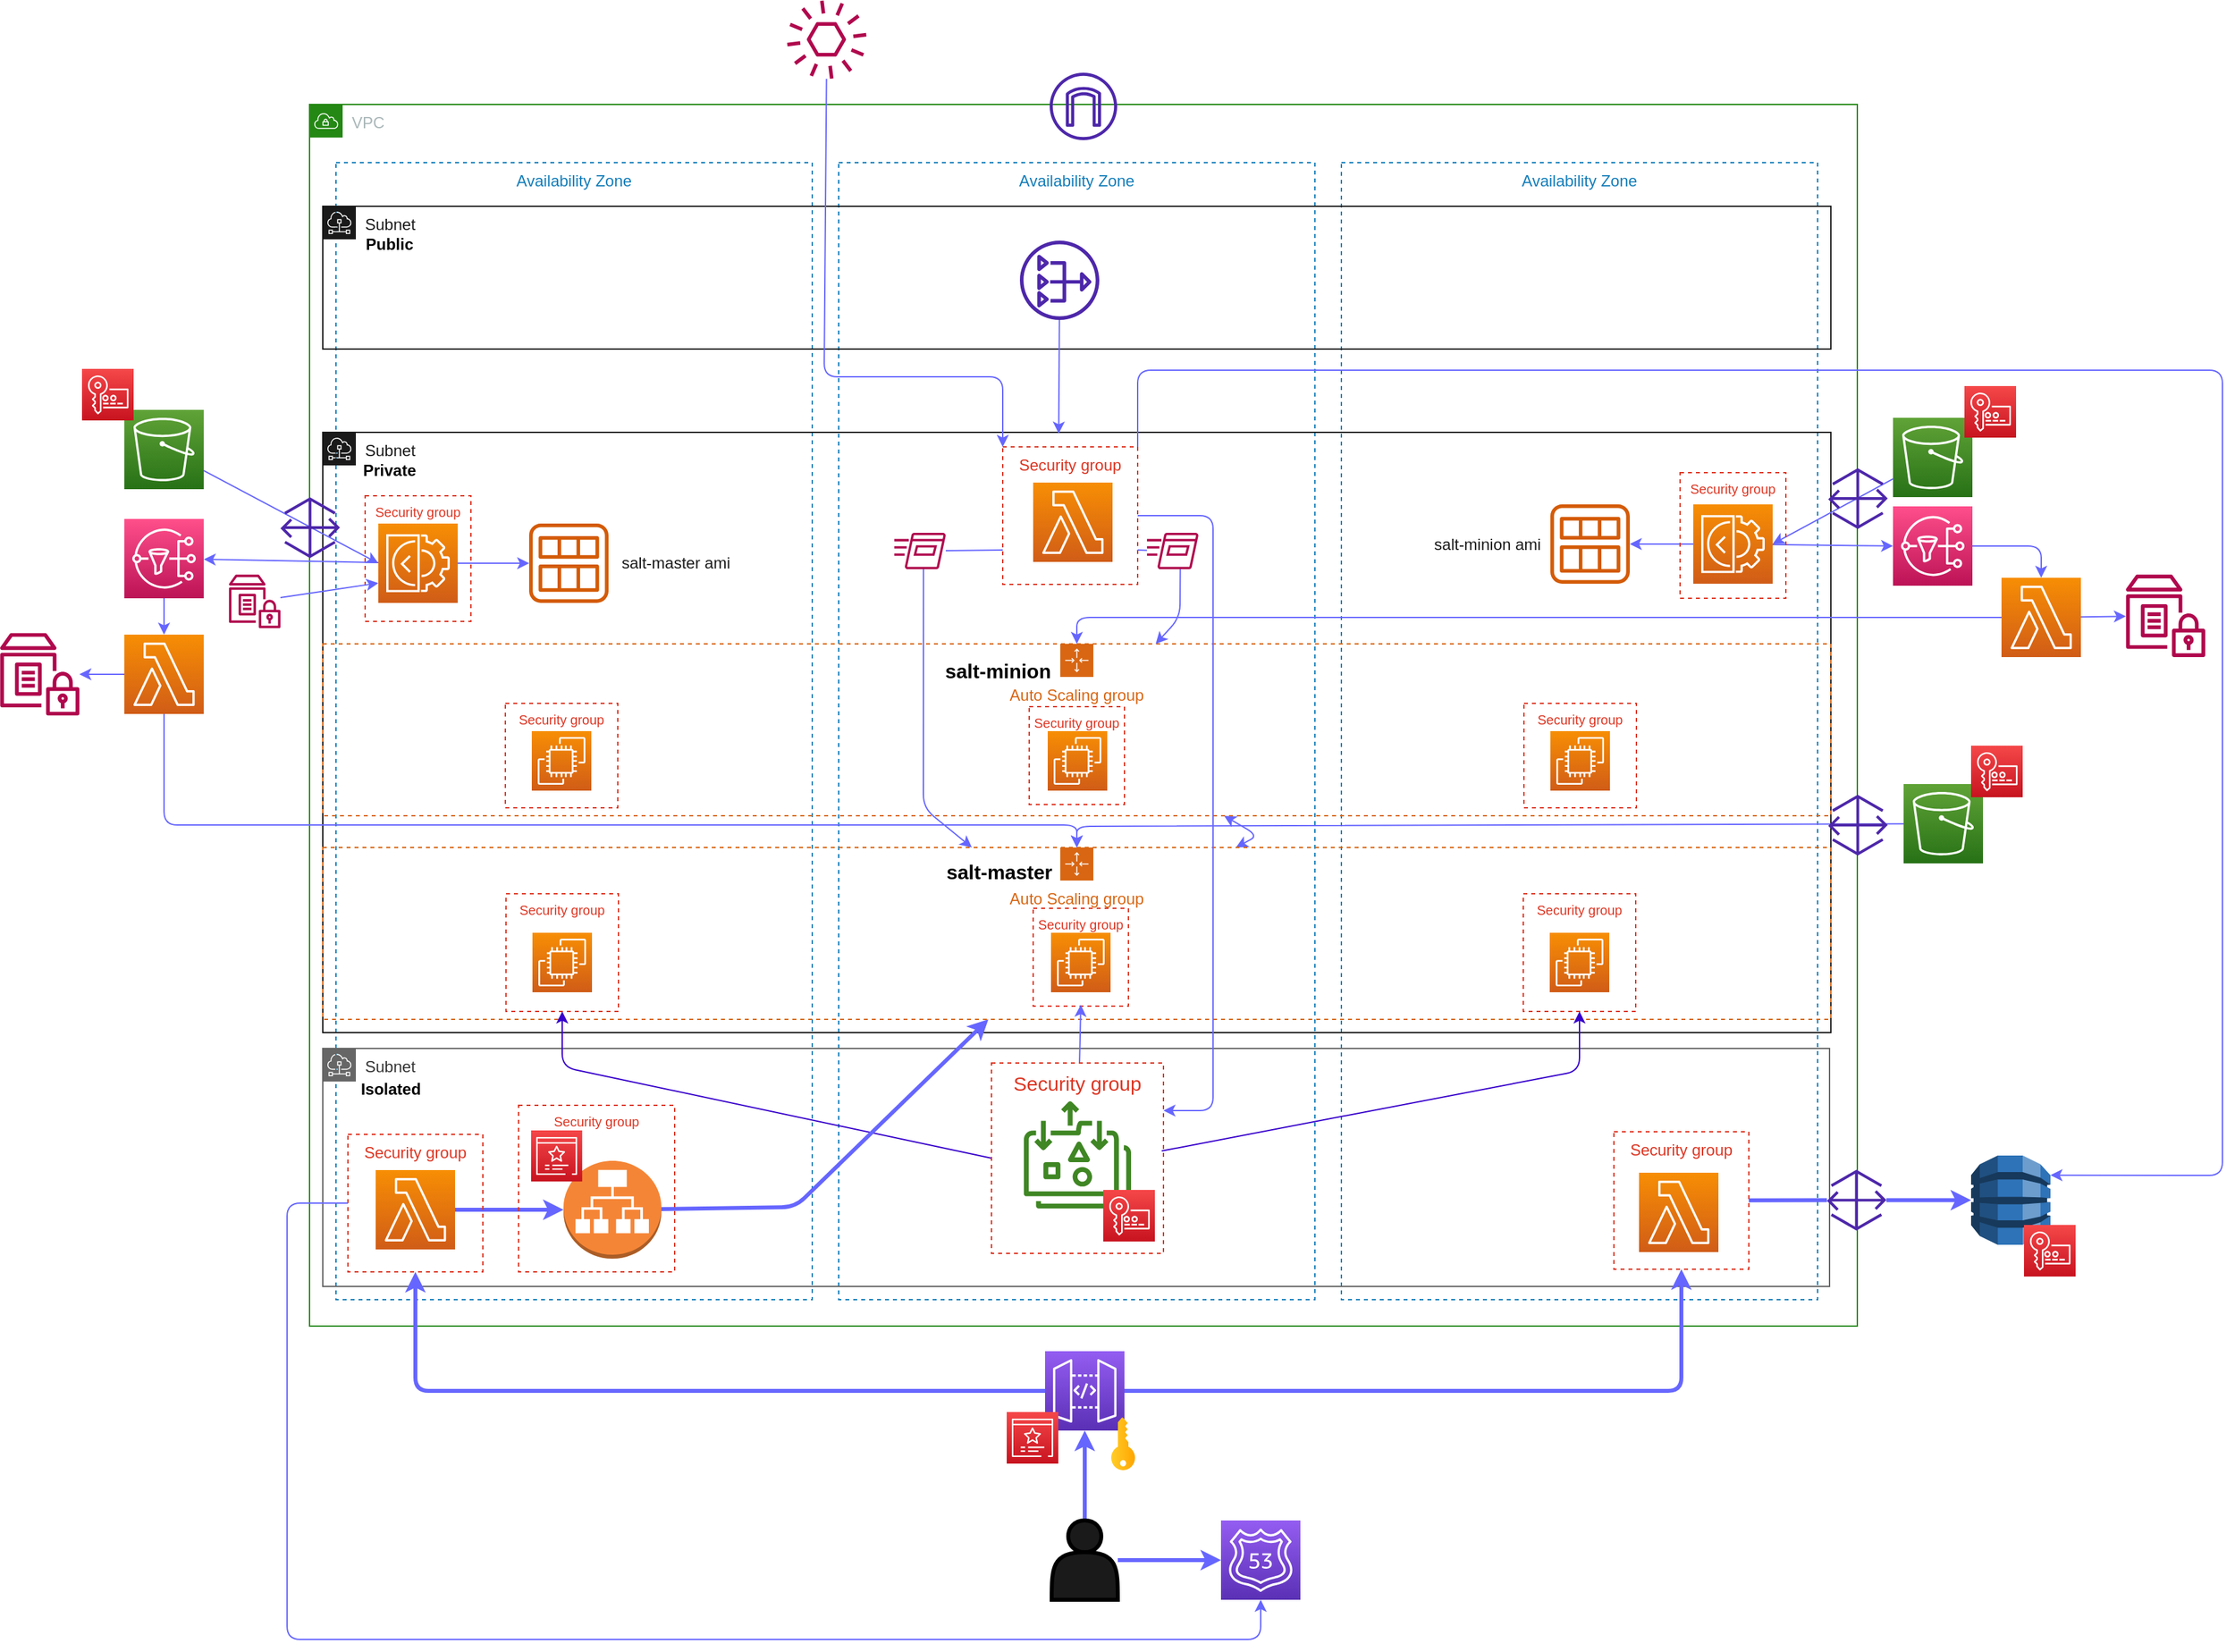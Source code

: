 <mxfile>
    <diagram id="oXa8Hlg5jbxmpXMeIq6B" name="Page-1">
        <mxGraphModel dx="2134" dy="1473" grid="0" gridSize="10" guides="1" tooltips="1" connect="1" arrows="1" fold="1" page="0" pageScale="1" pageWidth="4681" pageHeight="3300" background="#ffffff" math="0" shadow="0">
            <root>
                <mxCell id="0"/>
                <mxCell id="1" parent="0" visible="0"/>
                <object label="vpc" id="25">
                    <mxCell parent="0"/>
                </object>
                <mxCell id="A1-Yof_BVdRXVDs76zeP-1" value="VPC" style="points=[[0,0],[0.25,0],[0.5,0],[0.75,0],[1,0],[1,0.25],[1,0.5],[1,0.75],[1,1],[0.75,1],[0.5,1],[0.25,1],[0,1],[0,0.75],[0,0.5],[0,0.25]];outlineConnect=0;gradientColor=none;html=1;whiteSpace=wrap;fontSize=12;fontStyle=0;container=0;pointerEvents=0;collapsible=0;recursiveResize=0;shape=mxgraph.aws4.group;grIcon=mxgraph.aws4.group_vpc;strokeColor=#248814;fillColor=none;verticalAlign=top;align=left;spacingLeft=30;fontColor=#AAB7B8;dashed=0;rounded=0;strokeWidth=1;" parent="25" vertex="1">
                    <mxGeometry x="40" y="126" width="1170" height="924" as="geometry"/>
                </mxCell>
                <mxCell id="A1-Yof_BVdRXVDs76zeP-2" value="Availability Zone" style="fillColor=none;strokeColor=#147EBA;dashed=1;verticalAlign=top;fontStyle=0;fontColor=#147EBA;rounded=0;container=0;strokeWidth=1;" parent="25" vertex="1">
                    <mxGeometry x="60" y="170" width="360" height="860" as="geometry"/>
                </mxCell>
                <mxCell id="A1-Yof_BVdRXVDs76zeP-3" value="Availability Zone" style="fillColor=none;strokeColor=#147EBA;dashed=1;verticalAlign=top;fontStyle=0;fontColor=#147EBA;rounded=0;container=0;strokeWidth=1;" parent="25" vertex="1">
                    <mxGeometry x="440" y="170" width="360" height="860" as="geometry"/>
                </mxCell>
                <mxCell id="A1-Yof_BVdRXVDs76zeP-5" value="Availability Zone" style="fillColor=none;strokeColor=#147EBA;dashed=1;verticalAlign=top;fontStyle=0;fontColor=#147EBA;rounded=0;container=0;strokeWidth=1;" parent="25" vertex="1">
                    <mxGeometry x="820" y="170" width="360" height="860" as="geometry"/>
                </mxCell>
                <mxCell id="174" value="" style="sketch=0;outlineConnect=0;fontColor=#232F3E;gradientColor=none;fillColor=#4D27AA;strokeColor=none;dashed=0;verticalLabelPosition=bottom;verticalAlign=top;align=center;html=1;fontSize=12;fontStyle=0;aspect=fixed;pointerEvents=1;shape=mxgraph.aws4.internet_gateway;shadow=0;comic=0;fontFamily=Helvetica;" vertex="1" parent="25">
                    <mxGeometry x="599.5" y="102" width="51" height="51" as="geometry"/>
                </mxCell>
                <mxCell id="26" value="subnets" parent="0"/>
                <mxCell id="90" value="" style="group" vertex="1" connectable="0" parent="26">
                    <mxGeometry x="50" y="840" width="1139" height="180" as="geometry"/>
                </mxCell>
                <mxCell id="28" value="Subnet" style="outlineConnect=0;html=1;whiteSpace=wrap;fontSize=12;fontStyle=0;shape=mxgraph.aws4.group;grIcon=mxgraph.aws4.group_subnet;verticalAlign=top;align=left;spacingLeft=30;dashed=0;comic=0;metaEdit=0;rounded=0;container=0;fillColor=none;strokeColor=#666666;fontColor=#333333;" vertex="1" parent="90">
                    <mxGeometry width="1139" height="180" as="geometry"/>
                </mxCell>
                <mxCell id="30" value="Isolated" style="text;html=1;strokeColor=none;fillColor=none;align=center;verticalAlign=middle;whiteSpace=wrap;rounded=0;shadow=0;sketch=0;fontColor=#000000;container=0;fontStyle=1" vertex="1" parent="90">
                    <mxGeometry x="21.79" y="16" width="59.426" height="30" as="geometry"/>
                </mxCell>
                <mxCell id="105" value="Subnet" style="sketch=0;outlineConnect=0;gradientColor=none;html=1;whiteSpace=wrap;fontSize=12;fontStyle=0;shape=mxgraph.aws4.group;grIcon=mxgraph.aws4.group_subnet;strokeColor=#1A1A1A;fillColor=none;verticalAlign=top;align=left;spacingLeft=30;fontColor=#1A1A1A;dashed=0;shadow=0;comic=0;fontFamily=Helvetica;" vertex="1" parent="26">
                    <mxGeometry x="50" y="374" width="1140" height="454" as="geometry"/>
                </mxCell>
                <mxCell id="168" value="Private" style="text;html=1;strokeColor=none;fillColor=none;align=center;verticalAlign=middle;whiteSpace=wrap;rounded=0;shadow=0;sketch=0;fontColor=#000000;container=0;fontStyle=1" vertex="1" parent="26">
                    <mxGeometry x="71.0" y="388" width="59.426" height="30" as="geometry"/>
                </mxCell>
                <mxCell id="172" value="" style="endArrow=classic;startArrow=classic;html=1;rounded=1;shadow=0;labelBackgroundColor=default;sketch=0;fontFamily=Helvetica;fontSize=12;fontColor=#1A1A1A;strokeColor=#6666FF;strokeWidth=1;fillColor=#6a00ff;shape=connector;" edge="1" parent="26" source="33" target="42">
                    <mxGeometry width="50" height="50" relative="1" as="geometry">
                        <mxPoint x="698" y="645" as="sourcePoint"/>
                        <mxPoint x="748" y="595" as="targetPoint"/>
                        <Array as="points">
                            <mxPoint x="757" y="679"/>
                        </Array>
                    </mxGeometry>
                </mxCell>
                <mxCell id="179" value="Subnet" style="sketch=0;outlineConnect=0;gradientColor=none;html=1;whiteSpace=wrap;fontSize=12;fontStyle=0;shape=mxgraph.aws4.group;grIcon=mxgraph.aws4.group_subnet;strokeColor=#1A1A1A;fillColor=none;verticalAlign=top;align=left;spacingLeft=30;fontColor=#1A1A1A;dashed=0;shadow=0;comic=0;fontFamily=Helvetica;" vertex="1" parent="26">
                    <mxGeometry x="50" y="203" width="1140" height="108" as="geometry"/>
                </mxCell>
                <mxCell id="180" value="Public" style="text;html=1;strokeColor=none;fillColor=none;align=center;verticalAlign=middle;whiteSpace=wrap;rounded=0;shadow=0;sketch=0;fontColor=#000000;container=0;fontStyle=1" vertex="1" parent="26">
                    <mxGeometry x="71.0" y="217" width="59.426" height="30" as="geometry"/>
                </mxCell>
                <mxCell id="182" style="edgeStyle=none;shape=connector;rounded=1;sketch=0;html=1;entryX=0.488;entryY=0.002;entryDx=0;entryDy=0;entryPerimeter=0;shadow=0;labelBackgroundColor=default;fontFamily=Helvetica;fontSize=12;fontColor=#1A1A1A;endArrow=classic;strokeColor=#6666FF;strokeWidth=1;fillColor=#6a00ff;" edge="1" parent="26" source="181" target="105">
                    <mxGeometry relative="1" as="geometry"/>
                </mxCell>
                <mxCell id="181" value="" style="sketch=0;outlineConnect=0;fontColor=#232F3E;gradientColor=none;fillColor=#4D27AA;strokeColor=none;dashed=0;verticalLabelPosition=bottom;verticalAlign=top;align=center;html=1;fontSize=12;fontStyle=0;aspect=fixed;pointerEvents=1;shape=mxgraph.aws4.nat_gateway;shadow=0;comic=0;fontFamily=Helvetica;" vertex="1" parent="26">
                    <mxGeometry x="577" y="229" width="60" height="60" as="geometry"/>
                </mxCell>
                <mxCell id="31" value="salt-master" parent="0"/>
                <mxCell id="143" value="Security group" style="fillColor=none;strokeColor=#DD3522;verticalAlign=top;fontStyle=0;fontColor=#DD3522;shadow=0;dashed=1;comic=0;sketch=0;fontFamily=Helvetica;fontSize=10;" vertex="1" parent="31">
                    <mxGeometry x="188.5" y="723" width="85" height="89" as="geometry"/>
                </mxCell>
                <mxCell id="142" value="Security group" style="fillColor=none;strokeColor=#DD3522;verticalAlign=top;fontStyle=0;fontColor=#DD3522;shadow=0;dashed=1;comic=0;sketch=0;fontFamily=Helvetica;fontSize=10;" vertex="1" parent="31">
                    <mxGeometry x="587" y="734" width="72" height="74" as="geometry"/>
                </mxCell>
                <mxCell id="141" value="Security group" style="fillColor=none;strokeColor=#DD3522;verticalAlign=top;fontStyle=0;fontColor=#DD3522;shadow=0;dashed=1;comic=0;sketch=0;fontFamily=Helvetica;fontSize=10;" vertex="1" parent="31">
                    <mxGeometry x="957.5" y="723" width="85" height="89" as="geometry"/>
                </mxCell>
                <mxCell id="32" value="" style="sketch=0;points=[[0,0,0],[0.25,0,0],[0.5,0,0],[0.75,0,0],[1,0,0],[0,1,0],[0.25,1,0],[0.5,1,0],[0.75,1,0],[1,1,0],[0,0.25,0],[0,0.5,0],[0,0.75,0],[1,0.25,0],[1,0.5,0],[1,0.75,0]];outlineConnect=0;fontColor=#232F3E;gradientColor=#F78E04;gradientDirection=north;fillColor=#D05C17;strokeColor=#ffffff;dashed=0;verticalLabelPosition=bottom;verticalAlign=top;align=center;html=1;fontSize=12;fontStyle=0;aspect=fixed;shape=mxgraph.aws4.resourceIcon;resIcon=mxgraph.aws4.ec2;shadow=0;comic=0;backgroundOutline=0;container=0;" vertex="1" parent="31">
                    <mxGeometry x="208.5" y="752.5" width="45" height="45" as="geometry"/>
                </mxCell>
                <mxCell id="33" value="Auto Scaling group" style="points=[[0,0],[0.25,0],[0.5,0],[0.75,0],[1,0],[1,0.25],[1,0.5],[1,0.75],[1,1],[0.75,1],[0.5,1],[0.25,1],[0,1],[0,0.75],[0,0.5],[0,0.25]];outlineConnect=0;gradientColor=none;html=1;whiteSpace=wrap;fontSize=12;fontStyle=0;container=0;pointerEvents=0;collapsible=0;recursiveResize=0;shape=mxgraph.aws4.groupCenter;grIcon=mxgraph.aws4.group_auto_scaling_group;grStroke=1;strokeColor=#D86613;fillColor=none;verticalAlign=top;align=center;fontColor=#D86613;dashed=1;spacingTop=25;strokeWidth=1;shadow=0;sketch=0;" vertex="1" parent="31">
                    <mxGeometry x="50" y="688" width="1140" height="130" as="geometry"/>
                </mxCell>
                <mxCell id="34" value="salt-master" style="text;strokeColor=none;fillColor=none;html=1;fontSize=15;fontStyle=1;verticalAlign=middle;align=center;shadow=0;sketch=0;fontColor=#000000;container=0;" vertex="1" parent="31">
                    <mxGeometry x="511" y="686" width="100" height="40" as="geometry"/>
                </mxCell>
                <mxCell id="35" value="" style="sketch=0;points=[[0,0,0],[0.25,0,0],[0.5,0,0],[0.75,0,0],[1,0,0],[0,1,0],[0.25,1,0],[0.5,1,0],[0.75,1,0],[1,1,0],[0,0.25,0],[0,0.5,0],[0,0.75,0],[1,0.25,0],[1,0.5,0],[1,0.75,0]];outlineConnect=0;fontColor=#232F3E;gradientColor=#F78E04;gradientDirection=north;fillColor=#D05C17;strokeColor=#ffffff;dashed=0;verticalLabelPosition=bottom;verticalAlign=top;align=center;html=1;fontSize=12;fontStyle=0;aspect=fixed;shape=mxgraph.aws4.resourceIcon;resIcon=mxgraph.aws4.ec2;shadow=0;comic=0;backgroundOutline=0;container=0;" vertex="1" parent="31">
                    <mxGeometry x="600.5" y="752.5" width="45" height="45" as="geometry"/>
                </mxCell>
                <mxCell id="36" value="" style="sketch=0;points=[[0,0,0],[0.25,0,0],[0.5,0,0],[0.75,0,0],[1,0,0],[0,1,0],[0.25,1,0],[0.5,1,0],[0.75,1,0],[1,1,0],[0,0.25,0],[0,0.5,0],[0,0.75,0],[1,0.25,0],[1,0.5,0],[1,0.75,0]];outlineConnect=0;fontColor=#232F3E;gradientColor=#F78E04;gradientDirection=north;fillColor=#D05C17;strokeColor=#ffffff;dashed=0;verticalLabelPosition=bottom;verticalAlign=top;align=center;html=1;fontSize=12;fontStyle=0;aspect=fixed;shape=mxgraph.aws4.resourceIcon;resIcon=mxgraph.aws4.ec2;shadow=0;comic=0;backgroundOutline=0;container=0;" vertex="1" parent="31">
                    <mxGeometry x="977.5" y="752.5" width="45" height="45" as="geometry"/>
                </mxCell>
                <mxCell id="135" style="edgeStyle=none;shape=connector;rounded=1;sketch=0;html=1;entryX=0.5;entryY=0;entryDx=0;entryDy=0;shadow=0;labelBackgroundColor=default;fontFamily=Helvetica;fontSize=15;fontColor=#1A1A1A;endArrow=classic;strokeColor=#6666FF;strokeWidth=1;fillColor=#6a00ff;" edge="1" parent="31" source="136">
                    <mxGeometry relative="1" as="geometry">
                        <mxPoint x="620" y="688" as="targetPoint"/>
                        <Array as="points">
                            <mxPoint x="620" y="672"/>
                        </Array>
                    </mxGeometry>
                </mxCell>
                <mxCell id="136" value="" style="sketch=0;points=[[0,0,0],[0.25,0,0],[0.5,0,0],[0.75,0,0],[1,0,0],[0,1,0],[0.25,1,0],[0.5,1,0],[0.75,1,0],[1,1,0],[0,0.25,0],[0,0.5,0],[0,0.75,0],[1,0.25,0],[1,0.5,0],[1,0.75,0]];outlineConnect=0;fontColor=#232F3E;gradientColor=#60A337;gradientDirection=north;fillColor=#277116;strokeColor=#ffffff;dashed=0;verticalLabelPosition=bottom;verticalAlign=top;align=center;html=1;fontSize=12;fontStyle=0;aspect=fixed;shape=mxgraph.aws4.resourceIcon;resIcon=mxgraph.aws4.s3;shadow=0;comic=0;fontFamily=Helvetica;" vertex="1" parent="31">
                    <mxGeometry x="1245" y="640" width="60" height="60" as="geometry"/>
                </mxCell>
                <mxCell id="192" value="" style="sketch=0;outlineConnect=0;fontColor=#232F3E;gradientColor=none;fillColor=#4D27AA;strokeColor=none;dashed=0;verticalLabelPosition=bottom;verticalAlign=top;align=center;html=1;fontSize=12;fontStyle=0;aspect=fixed;pointerEvents=1;shape=mxgraph.aws4.gateway;shadow=0;comic=0;fontFamily=Helvetica;" vertex="1" parent="31">
                    <mxGeometry x="1188" y="648" width="45" height="46.18" as="geometry"/>
                </mxCell>
                <mxCell id="198" value="" style="sketch=0;points=[[0,0,0],[0.25,0,0],[0.5,0,0],[0.75,0,0],[1,0,0],[0,1,0],[0.25,1,0],[0.5,1,0],[0.75,1,0],[1,1,0],[0,0.25,0],[0,0.5,0],[0,0.75,0],[1,0.25,0],[1,0.5,0],[1,0.75,0]];outlineConnect=0;fontColor=#232F3E;gradientColor=#F54749;gradientDirection=north;fillColor=#C7131F;strokeColor=#ffffff;dashed=0;verticalLabelPosition=bottom;verticalAlign=top;align=center;html=1;fontSize=12;fontStyle=0;aspect=fixed;shape=mxgraph.aws4.resourceIcon;resIcon=mxgraph.aws4.key_management_service;shadow=0;comic=0;fontFamily=Helvetica;" vertex="1" parent="31">
                    <mxGeometry x="1296" y="611" width="39" height="39" as="geometry"/>
                </mxCell>
                <mxCell id="37" value="salt-minion" parent="0"/>
                <mxCell id="38" value="salt-minion" style="text;strokeColor=none;fillColor=none;html=1;fontSize=15;fontStyle=1;verticalAlign=middle;align=center;shadow=0;sketch=0;fontColor=#000000;container=0;" vertex="1" parent="37">
                    <mxGeometry x="510" y="534" width="100" height="40" as="geometry"/>
                </mxCell>
                <mxCell id="39" value="" style="sketch=0;points=[[0,0,0],[0.25,0,0],[0.5,0,0],[0.75,0,0],[1,0,0],[0,1,0],[0.25,1,0],[0.5,1,0],[0.75,1,0],[1,1,0],[0,0.25,0],[0,0.5,0],[0,0.75,0],[1,0.25,0],[1,0.5,0],[1,0.75,0]];outlineConnect=0;fontColor=#232F3E;gradientColor=#F78E04;gradientDirection=north;fillColor=#D05C17;strokeColor=#ffffff;dashed=0;verticalLabelPosition=bottom;verticalAlign=top;align=center;html=1;fontSize=12;fontStyle=0;aspect=fixed;shape=mxgraph.aws4.resourceIcon;resIcon=mxgraph.aws4.ec2;shadow=0;comic=0;backgroundOutline=0;container=0;" vertex="1" parent="37">
                    <mxGeometry x="978" y="600" width="45" height="45" as="geometry"/>
                </mxCell>
                <mxCell id="40" value="" style="sketch=0;points=[[0,0,0],[0.25,0,0],[0.5,0,0],[0.75,0,0],[1,0,0],[0,1,0],[0.25,1,0],[0.5,1,0],[0.75,1,0],[1,1,0],[0,0.25,0],[0,0.5,0],[0,0.75,0],[1,0.25,0],[1,0.5,0],[1,0.75,0]];outlineConnect=0;fontColor=#232F3E;gradientColor=#F78E04;gradientDirection=north;fillColor=#D05C17;strokeColor=#ffffff;dashed=0;verticalLabelPosition=bottom;verticalAlign=top;align=center;html=1;fontSize=12;fontStyle=0;aspect=fixed;shape=mxgraph.aws4.resourceIcon;resIcon=mxgraph.aws4.ec2;shadow=0;comic=0;backgroundOutline=0;container=0;" vertex="1" parent="37">
                    <mxGeometry x="598" y="600" width="45" height="45" as="geometry"/>
                </mxCell>
                <mxCell id="41" value="" style="sketch=0;points=[[0,0,0],[0.25,0,0],[0.5,0,0],[0.75,0,0],[1,0,0],[0,1,0],[0.25,1,0],[0.5,1,0],[0.75,1,0],[1,1,0],[0,0.25,0],[0,0.5,0],[0,0.75,0],[1,0.25,0],[1,0.5,0],[1,0.75,0]];outlineConnect=0;fontColor=#232F3E;gradientColor=#F78E04;gradientDirection=north;fillColor=#D05C17;strokeColor=#ffffff;dashed=0;verticalLabelPosition=bottom;verticalAlign=top;align=center;html=1;fontSize=12;fontStyle=0;aspect=fixed;shape=mxgraph.aws4.resourceIcon;resIcon=mxgraph.aws4.ec2;shadow=0;comic=0;backgroundOutline=0;container=0;" vertex="1" parent="37">
                    <mxGeometry x="208" y="600" width="45" height="45" as="geometry"/>
                </mxCell>
                <mxCell id="42" value="Auto Scaling group" style="points=[[0,0],[0.25,0],[0.5,0],[0.75,0],[1,0],[1,0.25],[1,0.5],[1,0.75],[1,1],[0.75,1],[0.5,1],[0.25,1],[0,1],[0,0.75],[0,0.5],[0,0.25]];outlineConnect=0;gradientColor=none;html=1;whiteSpace=wrap;fontSize=12;fontStyle=0;container=0;pointerEvents=0;collapsible=0;recursiveResize=0;shape=mxgraph.aws4.groupCenter;grIcon=mxgraph.aws4.group_auto_scaling_group;grStroke=1;strokeColor=#D86613;fillColor=none;verticalAlign=top;align=center;fontColor=#D86613;dashed=1;spacingTop=25;strokeWidth=1;shadow=0;sketch=0;" vertex="1" parent="37">
                    <mxGeometry x="50" y="534" width="1140" height="130" as="geometry"/>
                </mxCell>
                <mxCell id="144" value="Security group" style="fillColor=none;strokeColor=#DD3522;verticalAlign=top;fontStyle=0;fontColor=#DD3522;shadow=0;dashed=1;comic=0;sketch=0;fontFamily=Helvetica;fontSize=10;" vertex="1" parent="37">
                    <mxGeometry x="958" y="579" width="85" height="79" as="geometry"/>
                </mxCell>
                <mxCell id="145" value="Security group" style="fillColor=none;strokeColor=#DD3522;verticalAlign=top;fontStyle=0;fontColor=#DD3522;shadow=0;dashed=1;comic=0;sketch=0;fontFamily=Helvetica;fontSize=10;" vertex="1" parent="37">
                    <mxGeometry x="188" y="579" width="85" height="79" as="geometry"/>
                </mxCell>
                <mxCell id="146" value="Security group" style="fillColor=none;strokeColor=#DD3522;verticalAlign=top;fontStyle=0;fontColor=#DD3522;shadow=0;dashed=1;comic=0;sketch=0;fontFamily=Helvetica;fontSize=10;" vertex="1" parent="37">
                    <mxGeometry x="584" y="581.5" width="72" height="74" as="geometry"/>
                </mxCell>
                <mxCell id="43" value="image-builder" parent="0"/>
                <mxCell id="140" value="Security group" style="fillColor=none;strokeColor=#DD3522;verticalAlign=top;fontStyle=0;fontColor=#DD3522;shadow=0;dashed=1;comic=0;sketch=0;fontFamily=Helvetica;fontSize=10;" vertex="1" parent="43">
                    <mxGeometry x="82" y="422" width="80" height="95" as="geometry"/>
                </mxCell>
                <mxCell id="113" style="edgeStyle=none;shape=connector;rounded=1;sketch=0;html=1;shadow=0;labelBackgroundColor=default;fontFamily=Helvetica;fontSize=15;fontColor=#1A1A1A;endArrow=classic;strokeColor=#6666FF;strokeWidth=1;fillColor=#6a00ff;" edge="1" parent="43" source="44" target="112">
                    <mxGeometry relative="1" as="geometry"/>
                </mxCell>
                <mxCell id="120" style="edgeStyle=none;shape=connector;rounded=1;sketch=0;html=1;shadow=0;labelBackgroundColor=default;fontFamily=Helvetica;fontSize=15;fontColor=#1A1A1A;endArrow=classic;strokeColor=#6666FF;strokeWidth=1;fillColor=#6a00ff;" edge="1" parent="43" source="44" target="119">
                    <mxGeometry relative="1" as="geometry"/>
                </mxCell>
                <mxCell id="44" value="" style="points=[[0,0,0],[0.25,0,0],[0.5,0,0],[0.75,0,0],[1,0,0],[0,1,0],[0.25,1,0],[0.5,1,0],[0.75,1,0],[1,1,0],[0,0.25,0],[0,0.5,0],[0,0.75,0],[1,0.25,0],[1,0.5,0],[1,0.75,0]];outlineConnect=0;fontColor=#232F3E;gradientColor=#F78E04;gradientDirection=north;fillColor=#D05C17;strokeColor=#ffffff;dashed=0;verticalLabelPosition=bottom;verticalAlign=top;align=center;html=1;fontSize=12;fontStyle=0;aspect=fixed;shape=mxgraph.aws4.resourceIcon;resIcon=mxgraph.aws4.ec2_image_builder;comic=0;rounded=0;sketch=0;shadow=0;container=0;" vertex="1" parent="43">
                    <mxGeometry x="92" y="443" width="60" height="60" as="geometry"/>
                </mxCell>
                <mxCell id="127" style="edgeStyle=none;shape=connector;rounded=1;sketch=0;html=1;entryX=0;entryY=0.5;entryDx=0;entryDy=0;entryPerimeter=0;shadow=0;labelBackgroundColor=default;fontFamily=Helvetica;fontSize=15;fontColor=#1A1A1A;endArrow=classic;strokeColor=#6666FF;strokeWidth=1;fillColor=#6a00ff;" edge="1" parent="43" source="46" target="121">
                    <mxGeometry relative="1" as="geometry"/>
                </mxCell>
                <mxCell id="132" style="edgeStyle=none;shape=connector;rounded=1;sketch=0;html=1;shadow=0;labelBackgroundColor=default;fontFamily=Helvetica;fontSize=15;fontColor=#1A1A1A;endArrow=classic;strokeColor=#6666FF;strokeWidth=1;fillColor=#6a00ff;" edge="1" parent="43" source="46" target="131">
                    <mxGeometry relative="1" as="geometry"/>
                </mxCell>
                <mxCell id="46" value="" style="points=[[0,0,0],[0.25,0,0],[0.5,0,0],[0.75,0,0],[1,0,0],[0,1,0],[0.25,1,0],[0.5,1,0],[0.75,1,0],[1,1,0],[0,0.25,0],[0,0.5,0],[0,0.75,0],[1,0.25,0],[1,0.5,0],[1,0.75,0]];outlineConnect=0;fontColor=#232F3E;gradientColor=#F78E04;gradientDirection=north;fillColor=#D05C17;strokeColor=#ffffff;dashed=0;verticalLabelPosition=bottom;verticalAlign=top;align=center;html=1;fontSize=12;fontStyle=0;aspect=fixed;shape=mxgraph.aws4.resourceIcon;resIcon=mxgraph.aws4.ec2_image_builder;comic=0;rounded=0;container=0;" vertex="1" parent="43">
                    <mxGeometry x="1086" y="428.5" width="60" height="60" as="geometry"/>
                </mxCell>
                <mxCell id="108" style="edgeStyle=none;shape=connector;rounded=1;sketch=0;html=1;entryX=0;entryY=0.5;entryDx=0;entryDy=0;entryPerimeter=0;shadow=0;labelBackgroundColor=default;fontFamily=Helvetica;fontSize=15;fontColor=#1A1A1A;endArrow=classic;strokeColor=#6666FF;strokeWidth=1;fillColor=#6a00ff;" edge="1" parent="43" source="107" target="44">
                    <mxGeometry relative="1" as="geometry"/>
                </mxCell>
                <mxCell id="107" value="" style="sketch=0;points=[[0,0,0],[0.25,0,0],[0.5,0,0],[0.75,0,0],[1,0,0],[0,1,0],[0.25,1,0],[0.5,1,0],[0.75,1,0],[1,1,0],[0,0.25,0],[0,0.5,0],[0,0.75,0],[1,0.25,0],[1,0.5,0],[1,0.75,0]];outlineConnect=0;fontColor=#232F3E;gradientColor=#60A337;gradientDirection=north;fillColor=#277116;strokeColor=#ffffff;dashed=0;verticalLabelPosition=bottom;verticalAlign=top;align=center;html=1;fontSize=12;fontStyle=0;aspect=fixed;shape=mxgraph.aws4.resourceIcon;resIcon=mxgraph.aws4.s3;shadow=0;comic=0;fontFamily=Helvetica;" vertex="1" parent="43">
                    <mxGeometry x="-100" y="357" width="60" height="60" as="geometry"/>
                </mxCell>
                <mxCell id="111" style="edgeStyle=none;shape=connector;rounded=1;sketch=0;html=1;entryX=1;entryY=0.5;entryDx=0;entryDy=0;entryPerimeter=0;shadow=0;labelBackgroundColor=default;fontFamily=Helvetica;fontSize=15;fontColor=#1A1A1A;endArrow=classic;strokeColor=#6666FF;strokeWidth=1;fillColor=#6a00ff;" edge="1" parent="43" source="110" target="46">
                    <mxGeometry relative="1" as="geometry"/>
                </mxCell>
                <mxCell id="110" value="" style="sketch=0;points=[[0,0,0],[0.25,0,0],[0.5,0,0],[0.75,0,0],[1,0,0],[0,1,0],[0.25,1,0],[0.5,1,0],[0.75,1,0],[1,1,0],[0,0.25,0],[0,0.5,0],[0,0.75,0],[1,0.25,0],[1,0.5,0],[1,0.75,0]];outlineConnect=0;fontColor=#232F3E;gradientColor=#60A337;gradientDirection=north;fillColor=#277116;strokeColor=#ffffff;dashed=0;verticalLabelPosition=bottom;verticalAlign=top;align=center;html=1;fontSize=12;fontStyle=0;aspect=fixed;shape=mxgraph.aws4.resourceIcon;resIcon=mxgraph.aws4.s3;shadow=0;comic=0;fontFamily=Helvetica;" vertex="1" parent="43">
                    <mxGeometry x="1237" y="363" width="60" height="60" as="geometry"/>
                </mxCell>
                <mxCell id="115" style="edgeStyle=none;shape=connector;rounded=1;sketch=0;html=1;shadow=0;labelBackgroundColor=default;fontFamily=Helvetica;fontSize=15;fontColor=#1A1A1A;endArrow=classic;strokeColor=#6666FF;strokeWidth=1;fillColor=#6a00ff;" edge="1" parent="43" source="112" target="114">
                    <mxGeometry relative="1" as="geometry"/>
                </mxCell>
                <mxCell id="112" value="" style="sketch=0;points=[[0,0,0],[0.25,0,0],[0.5,0,0],[0.75,0,0],[1,0,0],[0,1,0],[0.25,1,0],[0.5,1,0],[0.75,1,0],[1,1,0],[0,0.25,0],[0,0.5,0],[0,0.75,0],[1,0.25,0],[1,0.5,0],[1,0.75,0]];outlineConnect=0;fontColor=#232F3E;gradientColor=#FF4F8B;gradientDirection=north;fillColor=#BC1356;strokeColor=#ffffff;dashed=0;verticalLabelPosition=bottom;verticalAlign=top;align=center;html=1;fontSize=12;fontStyle=0;aspect=fixed;shape=mxgraph.aws4.resourceIcon;resIcon=mxgraph.aws4.sns;shadow=0;comic=0;fontFamily=Helvetica;" vertex="1" parent="43">
                    <mxGeometry x="-100" y="439.5" width="60" height="60" as="geometry"/>
                </mxCell>
                <mxCell id="117" style="edgeStyle=none;shape=connector;rounded=1;sketch=0;html=1;shadow=0;labelBackgroundColor=default;fontFamily=Helvetica;fontSize=15;fontColor=#1A1A1A;endArrow=classic;strokeColor=#6666FF;strokeWidth=1;fillColor=#6a00ff;" edge="1" parent="43" source="114" target="116">
                    <mxGeometry relative="1" as="geometry"/>
                </mxCell>
                <mxCell id="118" style="edgeStyle=none;shape=connector;rounded=1;sketch=0;html=1;entryX=0.5;entryY=0;entryDx=0;entryDy=0;shadow=0;labelBackgroundColor=default;fontFamily=Helvetica;fontSize=15;fontColor=#1A1A1A;endArrow=classic;strokeColor=#6666FF;strokeWidth=1;fillColor=#6a00ff;" edge="1" parent="43" source="114" target="33">
                    <mxGeometry relative="1" as="geometry">
                        <Array as="points">
                            <mxPoint x="-70" y="671"/>
                            <mxPoint x="620" y="671"/>
                        </Array>
                    </mxGeometry>
                </mxCell>
                <mxCell id="114" value="" style="sketch=0;points=[[0,0,0],[0.25,0,0],[0.5,0,0],[0.75,0,0],[1,0,0],[0,1,0],[0.25,1,0],[0.5,1,0],[0.75,1,0],[1,1,0],[0,0.25,0],[0,0.5,0],[0,0.75,0],[1,0.25,0],[1,0.5,0],[1,0.75,0]];outlineConnect=0;fontColor=#232F3E;gradientColor=#F78E04;gradientDirection=north;fillColor=#D05C17;strokeColor=#ffffff;dashed=0;verticalLabelPosition=bottom;verticalAlign=top;align=center;html=1;fontSize=12;fontStyle=0;aspect=fixed;shape=mxgraph.aws4.resourceIcon;resIcon=mxgraph.aws4.lambda;shadow=0;comic=0;fontFamily=Helvetica;" vertex="1" parent="43">
                    <mxGeometry x="-100" y="527" width="60" height="60" as="geometry"/>
                </mxCell>
                <mxCell id="116" value="" style="sketch=0;outlineConnect=0;fontColor=#232F3E;gradientColor=none;fillColor=#B0084D;strokeColor=none;dashed=0;verticalLabelPosition=bottom;verticalAlign=top;align=center;html=1;fontSize=12;fontStyle=0;aspect=fixed;pointerEvents=1;shape=mxgraph.aws4.parameter_store;shadow=0;comic=0;fontFamily=Helvetica;" vertex="1" parent="43">
                    <mxGeometry x="-194" y="525.8" width="60" height="62.4" as="geometry"/>
                </mxCell>
                <mxCell id="119" value="" style="sketch=0;outlineConnect=0;fontColor=#232F3E;gradientColor=none;fillColor=#D45B07;strokeColor=none;dashed=0;verticalLabelPosition=bottom;verticalAlign=top;align=center;html=1;fontSize=12;fontStyle=0;aspect=fixed;pointerEvents=1;shape=mxgraph.aws4.ami;shadow=0;comic=0;fontFamily=Helvetica;" vertex="1" parent="43">
                    <mxGeometry x="206" y="443" width="60" height="60" as="geometry"/>
                </mxCell>
                <mxCell id="128" style="edgeStyle=none;shape=connector;rounded=1;sketch=0;html=1;shadow=0;labelBackgroundColor=default;fontFamily=Helvetica;fontSize=15;fontColor=#1A1A1A;endArrow=classic;strokeColor=#6666FF;strokeWidth=1;fillColor=#6a00ff;" edge="1" parent="43" source="121" target="123">
                    <mxGeometry relative="1" as="geometry">
                        <Array as="points">
                            <mxPoint x="1349" y="460"/>
                        </Array>
                    </mxGeometry>
                </mxCell>
                <mxCell id="121" value="" style="sketch=0;points=[[0,0,0],[0.25,0,0],[0.5,0,0],[0.75,0,0],[1,0,0],[0,1,0],[0.25,1,0],[0.5,1,0],[0.75,1,0],[1,1,0],[0,0.25,0],[0,0.5,0],[0,0.75,0],[1,0.25,0],[1,0.5,0],[1,0.75,0]];outlineConnect=0;fontColor=#232F3E;gradientColor=#FF4F8B;gradientDirection=north;fillColor=#BC1356;strokeColor=#ffffff;dashed=0;verticalLabelPosition=bottom;verticalAlign=top;align=center;html=1;fontSize=12;fontStyle=0;aspect=fixed;shape=mxgraph.aws4.resourceIcon;resIcon=mxgraph.aws4.sns;shadow=0;comic=0;fontFamily=Helvetica;" vertex="1" parent="43">
                    <mxGeometry x="1237" y="430" width="60" height="60" as="geometry"/>
                </mxCell>
                <mxCell id="129" style="edgeStyle=none;shape=connector;rounded=1;sketch=0;html=1;shadow=0;labelBackgroundColor=default;fontFamily=Helvetica;fontSize=15;fontColor=#1A1A1A;endArrow=classic;strokeColor=#6666FF;strokeWidth=1;fillColor=#6a00ff;" edge="1" parent="43" source="123" target="124">
                    <mxGeometry relative="1" as="geometry"/>
                </mxCell>
                <mxCell id="130" style="edgeStyle=none;shape=connector;rounded=1;sketch=0;html=1;entryX=0.5;entryY=0;entryDx=0;entryDy=0;shadow=0;labelBackgroundColor=default;fontFamily=Helvetica;fontSize=15;fontColor=#1A1A1A;endArrow=classic;strokeColor=#6666FF;strokeWidth=1;fillColor=#6a00ff;" edge="1" parent="43" source="123" target="42">
                    <mxGeometry relative="1" as="geometry">
                        <Array as="points">
                            <mxPoint x="620" y="514"/>
                        </Array>
                    </mxGeometry>
                </mxCell>
                <mxCell id="123" value="" style="sketch=0;points=[[0,0,0],[0.25,0,0],[0.5,0,0],[0.75,0,0],[1,0,0],[0,1,0],[0.25,1,0],[0.5,1,0],[0.75,1,0],[1,1,0],[0,0.25,0],[0,0.5,0],[0,0.75,0],[1,0.25,0],[1,0.5,0],[1,0.75,0]];outlineConnect=0;fontColor=#232F3E;gradientColor=#F78E04;gradientDirection=north;fillColor=#D05C17;strokeColor=#ffffff;dashed=0;verticalLabelPosition=bottom;verticalAlign=top;align=center;html=1;fontSize=12;fontStyle=0;aspect=fixed;shape=mxgraph.aws4.resourceIcon;resIcon=mxgraph.aws4.lambda;shadow=0;comic=0;fontFamily=Helvetica;" vertex="1" parent="43">
                    <mxGeometry x="1319" y="484" width="60" height="60" as="geometry"/>
                </mxCell>
                <mxCell id="124" value="" style="sketch=0;outlineConnect=0;fontColor=#232F3E;gradientColor=none;fillColor=#B0084D;strokeColor=none;dashed=0;verticalLabelPosition=bottom;verticalAlign=top;align=center;html=1;fontSize=12;fontStyle=0;aspect=fixed;pointerEvents=1;shape=mxgraph.aws4.parameter_store;shadow=0;comic=0;fontFamily=Helvetica;" vertex="1" parent="43">
                    <mxGeometry x="1413" y="481.6" width="60" height="62.4" as="geometry"/>
                </mxCell>
                <mxCell id="131" value="" style="sketch=0;outlineConnect=0;fontColor=#232F3E;gradientColor=none;fillColor=#D45B07;strokeColor=none;dashed=0;verticalLabelPosition=bottom;verticalAlign=top;align=center;html=1;fontSize=12;fontStyle=0;aspect=fixed;pointerEvents=1;shape=mxgraph.aws4.ami;shadow=0;comic=0;fontFamily=Helvetica;" vertex="1" parent="43">
                    <mxGeometry x="978" y="428.5" width="60" height="60" as="geometry"/>
                </mxCell>
                <mxCell id="139" value="Security group" style="fillColor=none;strokeColor=#DD3522;verticalAlign=top;fontStyle=0;fontColor=#DD3522;shadow=0;dashed=1;comic=0;sketch=0;fontFamily=Helvetica;fontSize=10;" vertex="1" parent="43">
                    <mxGeometry x="1076" y="404.5" width="80" height="95" as="geometry"/>
                </mxCell>
                <mxCell id="190" value="" style="sketch=0;outlineConnect=0;fontColor=#232F3E;gradientColor=none;fillColor=#4D27AA;strokeColor=none;dashed=0;verticalLabelPosition=bottom;verticalAlign=top;align=center;html=1;fontSize=12;fontStyle=0;aspect=fixed;pointerEvents=1;shape=mxgraph.aws4.gateway;shadow=0;comic=0;fontFamily=Helvetica;" vertex="1" parent="43">
                    <mxGeometry x="18" y="423" width="45" height="46.18" as="geometry"/>
                </mxCell>
                <mxCell id="193" value="" style="sketch=0;outlineConnect=0;fontColor=#232F3E;gradientColor=none;fillColor=#4D27AA;strokeColor=none;dashed=0;verticalLabelPosition=bottom;verticalAlign=top;align=center;html=1;fontSize=12;fontStyle=0;aspect=fixed;pointerEvents=1;shape=mxgraph.aws4.gateway;shadow=0;comic=0;fontFamily=Helvetica;" vertex="1" parent="43">
                    <mxGeometry x="1188" y="401" width="45" height="46.18" as="geometry"/>
                </mxCell>
                <mxCell id="196" value="" style="sketch=0;points=[[0,0,0],[0.25,0,0],[0.5,0,0],[0.75,0,0],[1,0,0],[0,1,0],[0.25,1,0],[0.5,1,0],[0.75,1,0],[1,1,0],[0,0.25,0],[0,0.5,0],[0,0.75,0],[1,0.25,0],[1,0.5,0],[1,0.75,0]];outlineConnect=0;fontColor=#232F3E;gradientColor=#F54749;gradientDirection=north;fillColor=#C7131F;strokeColor=#ffffff;dashed=0;verticalLabelPosition=bottom;verticalAlign=top;align=center;html=1;fontSize=12;fontStyle=0;aspect=fixed;shape=mxgraph.aws4.resourceIcon;resIcon=mxgraph.aws4.key_management_service;shadow=0;comic=0;fontFamily=Helvetica;" vertex="1" parent="43">
                    <mxGeometry x="1291" y="339" width="39" height="39" as="geometry"/>
                </mxCell>
                <mxCell id="197" value="" style="sketch=0;points=[[0,0,0],[0.25,0,0],[0.5,0,0],[0.75,0,0],[1,0,0],[0,1,0],[0.25,1,0],[0.5,1,0],[0.75,1,0],[1,1,0],[0,0.25,0],[0,0.5,0],[0,0.75,0],[1,0.25,0],[1,0.5,0],[1,0.75,0]];outlineConnect=0;fontColor=#232F3E;gradientColor=#F54749;gradientDirection=north;fillColor=#C7131F;strokeColor=#ffffff;dashed=0;verticalLabelPosition=bottom;verticalAlign=top;align=center;html=1;fontSize=12;fontStyle=0;aspect=fixed;shape=mxgraph.aws4.resourceIcon;resIcon=mxgraph.aws4.key_management_service;shadow=0;comic=0;fontFamily=Helvetica;" vertex="1" parent="43">
                    <mxGeometry x="-132" y="326" width="39" height="39" as="geometry"/>
                </mxCell>
                <mxCell id="200" style="edgeStyle=none;shape=connector;rounded=1;sketch=0;html=1;entryX=0;entryY=0.75;entryDx=0;entryDy=0;shadow=0;labelBackgroundColor=default;fontFamily=Helvetica;fontSize=12;fontColor=#1A1A1A;endArrow=classic;strokeColor=#6666FF;strokeWidth=1;fillColor=#6a00ff;entryPerimeter=0;" edge="1" parent="43" source="199" target="44">
                    <mxGeometry relative="1" as="geometry"/>
                </mxCell>
                <mxCell id="199" value="" style="sketch=0;outlineConnect=0;fontColor=#232F3E;gradientColor=none;fillColor=#B0084D;strokeColor=none;dashed=0;verticalLabelPosition=bottom;verticalAlign=top;align=center;html=1;fontSize=12;fontStyle=0;aspect=fixed;pointerEvents=1;shape=mxgraph.aws4.parameter_store;shadow=0;comic=0;fontFamily=Helvetica;" vertex="1" parent="43">
                    <mxGeometry x="-21" y="481.6" width="39" height="40.56" as="geometry"/>
                </mxCell>
                <mxCell id="203" value="salt-minion ami" style="text;html=1;strokeColor=none;fillColor=none;align=center;verticalAlign=middle;whiteSpace=wrap;rounded=0;shadow=0;dashed=1;comic=0;sketch=0;fontFamily=Helvetica;fontSize=12;fontColor=#1A1A1A;" vertex="1" parent="43">
                    <mxGeometry x="887" y="443.5" width="87" height="30" as="geometry"/>
                </mxCell>
                <mxCell id="204" value="salt-master ami" style="text;html=1;strokeColor=none;fillColor=none;align=center;verticalAlign=middle;whiteSpace=wrap;rounded=0;shadow=0;dashed=1;comic=0;sketch=0;fontFamily=Helvetica;fontSize=12;fontColor=#1A1A1A;" vertex="1" parent="43">
                    <mxGeometry x="270" y="458" width="94" height="30" as="geometry"/>
                </mxCell>
                <mxCell id="47" value="efs" parent="0"/>
                <mxCell id="48" style="edgeStyle=none;html=1;fontColor=#000000;strokeWidth=1;fillColor=#6a00ff;strokeColor=#3700CC;shadow=0;sketch=0;orthogonalLoop=0;entryX=0.5;entryY=1;entryDx=0;entryDy=0;exitX=0;exitY=0.5;exitDx=0;exitDy=0;" edge="1" parent="47" source="164" target="143">
                    <mxGeometry relative="1" as="geometry">
                        <mxPoint x="269" y="778" as="targetPoint"/>
                        <Array as="points">
                            <mxPoint x="231" y="854"/>
                        </Array>
                    </mxGeometry>
                </mxCell>
                <mxCell id="49" style="edgeStyle=none;sketch=0;html=1;shadow=0;fontColor=#000000;strokeWidth=1;strokeColor=#3700CC;fillColor=#6a00ff;entryX=0.5;entryY=1;entryDx=0;entryDy=0;exitX=0.99;exitY=0.462;exitDx=0;exitDy=0;exitPerimeter=0;" edge="1" parent="47" source="164" target="141">
                    <mxGeometry relative="1" as="geometry">
                        <mxPoint x="1255" y="764" as="targetPoint"/>
                        <Array as="points">
                            <mxPoint x="1000" y="857"/>
                        </Array>
                    </mxGeometry>
                </mxCell>
                <mxCell id="137" style="edgeStyle=none;shape=connector;rounded=1;sketch=0;html=1;shadow=0;labelBackgroundColor=default;fontFamily=Helvetica;fontSize=15;fontColor=#1A1A1A;endArrow=classic;strokeColor=#6666FF;strokeWidth=1;fillColor=#6a00ff;" edge="1" parent="47" source="164">
                    <mxGeometry relative="1" as="geometry">
                        <mxPoint x="623" y="807" as="targetPoint"/>
                    </mxGeometry>
                </mxCell>
                <mxCell id="51" value="" style="sketch=0;outlineConnect=0;fontColor=#232F3E;gradientColor=none;fillColor=#3F8624;strokeColor=none;dashed=0;verticalLabelPosition=bottom;verticalAlign=top;align=center;html=1;fontSize=12;fontStyle=0;aspect=fixed;pointerEvents=1;shape=mxgraph.aws4.elastic_file_system_standard;shadow=0;container=0;" vertex="1" parent="47">
                    <mxGeometry x="580" y="880" width="81" height="81" as="geometry"/>
                </mxCell>
                <mxCell id="71" value="" style="sketch=0;points=[[0,0,0],[0.25,0,0],[0.5,0,0],[0.75,0,0],[1,0,0],[0,1,0],[0.25,1,0],[0.5,1,0],[0.75,1,0],[1,1,0],[0,0.25,0],[0,0.5,0],[0,0.75,0],[1,0.25,0],[1,0.5,0],[1,0.75,0]];outlineConnect=0;fontColor=#232F3E;gradientColor=#F54749;gradientDirection=north;fillColor=#C7131F;strokeColor=#ffffff;dashed=0;verticalLabelPosition=bottom;verticalAlign=top;align=center;html=1;fontSize=12;fontStyle=0;aspect=fixed;shape=mxgraph.aws4.resourceIcon;resIcon=mxgraph.aws4.key_management_service;shadow=0;comic=0;fontFamily=Helvetica;" vertex="1" parent="47">
                    <mxGeometry x="640" y="947" width="39" height="39" as="geometry"/>
                </mxCell>
                <mxCell id="164" value="Security group" style="fillColor=none;strokeColor=#DD3522;verticalAlign=top;fontStyle=0;fontColor=#DD3522;shadow=0;dashed=1;comic=0;sketch=0;fontFamily=Helvetica;fontSize=15;" vertex="1" parent="47">
                    <mxGeometry x="555.5" y="851" width="130" height="144" as="geometry"/>
                </mxCell>
                <mxCell id="72" value="api" parent="0"/>
                <mxCell id="162" value="Security group" style="fillColor=none;strokeColor=#DD3522;verticalAlign=top;fontStyle=0;fontColor=#DD3522;shadow=0;dashed=1;comic=0;sketch=0;fontFamily=Helvetica;fontSize=12;" vertex="1" parent="72">
                    <mxGeometry x="1026" y="903" width="102" height="104" as="geometry"/>
                </mxCell>
                <mxCell id="73" style="edgeStyle=none;shape=connector;rounded=1;sketch=0;html=1;shadow=0;labelBackgroundColor=default;fontFamily=Helvetica;fontSize=11;fontColor=#000000;endArrow=classic;strokeColor=#6666FF;strokeWidth=3;fillColor=#6a00ff;" edge="1" parent="72" source="74" target="76">
                    <mxGeometry relative="1" as="geometry"/>
                </mxCell>
                <mxCell id="74" value="" style="sketch=0;points=[[0,0,0],[0.25,0,0],[0.5,0,0],[0.75,0,0],[1,0,0],[0,1,0],[0.25,1,0],[0.5,1,0],[0.75,1,0],[1,1,0],[0,0.25,0],[0,0.5,0],[0,0.75,0],[1,0.25,0],[1,0.5,0],[1,0.75,0]];outlineConnect=0;fontColor=#232F3E;gradientColor=#F78E04;gradientDirection=north;fillColor=#D05C17;strokeColor=#ffffff;dashed=0;verticalLabelPosition=bottom;verticalAlign=top;align=center;html=1;fontSize=12;fontStyle=0;aspect=fixed;shape=mxgraph.aws4.resourceIcon;resIcon=mxgraph.aws4.lambda;shadow=0;comic=0;fontFamily=Helvetica;" vertex="1" parent="72">
                    <mxGeometry x="90" y="932" width="60" height="60" as="geometry"/>
                </mxCell>
                <mxCell id="75" style="edgeStyle=none;shape=connector;rounded=1;sketch=0;html=1;shadow=0;labelBackgroundColor=default;fontFamily=Helvetica;fontSize=11;fontColor=#000000;endArrow=classic;strokeColor=#6666FF;strokeWidth=3;fillColor=#6a00ff;" edge="1" parent="72" source="76" target="33">
                    <mxGeometry relative="1" as="geometry">
                        <mxPoint x="610.93" y="810" as="targetPoint"/>
                        <Array as="points">
                            <mxPoint x="407" y="960"/>
                        </Array>
                    </mxGeometry>
                </mxCell>
                <mxCell id="76" value="" style="outlineConnect=0;dashed=0;verticalLabelPosition=bottom;verticalAlign=top;align=center;html=1;shape=mxgraph.aws3.application_load_balancer;fillColor=#F58536;gradientColor=none;shadow=0;comic=0;sketch=0;fontFamily=Helvetica;fontSize=11;fontColor=#000000;strokeWidth=3;" vertex="1" parent="72">
                    <mxGeometry x="232" y="925" width="74" height="74" as="geometry"/>
                </mxCell>
                <mxCell id="77" style="edgeStyle=none;shape=connector;rounded=1;sketch=0;html=1;shadow=0;labelBackgroundColor=default;fontFamily=Helvetica;fontSize=11;fontColor=#1A1A1A;endArrow=classic;strokeColor=#6666FF;strokeWidth=3;fillColor=#6a00ff;" edge="1" parent="72" source="79" target="161">
                    <mxGeometry relative="1" as="geometry">
                        <Array as="points">
                            <mxPoint x="120" y="1099"/>
                        </Array>
                        <mxPoint x="120" y="990" as="targetPoint"/>
                    </mxGeometry>
                </mxCell>
                <mxCell id="166" style="edgeStyle=none;shape=connector;rounded=1;sketch=0;html=1;shadow=0;labelBackgroundColor=default;fontFamily=Helvetica;fontSize=12;fontColor=#1A1A1A;endArrow=classic;strokeColor=#6666FF;strokeWidth=3;fillColor=#6a00ff;entryX=0.5;entryY=1;entryDx=0;entryDy=0;" edge="1" parent="72" source="79" target="162">
                    <mxGeometry relative="1" as="geometry">
                        <mxPoint x="1086" y="1044" as="targetPoint"/>
                        <Array as="points">
                            <mxPoint x="1077" y="1099"/>
                        </Array>
                    </mxGeometry>
                </mxCell>
                <mxCell id="79" value="" style="sketch=0;points=[[0,0,0],[0.25,0,0],[0.5,0,0],[0.75,0,0],[1,0,0],[0,1,0],[0.25,1,0],[0.5,1,0],[0.75,1,0],[1,1,0],[0,0.25,0],[0,0.5,0],[0,0.75,0],[1,0.25,0],[1,0.5,0],[1,0.75,0]];outlineConnect=0;fontColor=#232F3E;gradientColor=#945DF2;gradientDirection=north;fillColor=#5A30B5;strokeColor=#ffffff;dashed=0;verticalLabelPosition=bottom;verticalAlign=top;align=center;html=1;fontSize=12;fontStyle=0;aspect=fixed;shape=mxgraph.aws4.resourceIcon;resIcon=mxgraph.aws4.api_gateway;shadow=0;comic=0;fontFamily=Helvetica;" vertex="1" parent="72">
                    <mxGeometry x="596" y="1069" width="60" height="60" as="geometry"/>
                </mxCell>
                <mxCell id="80" value="" style="outlineConnect=0;dashed=0;verticalLabelPosition=bottom;verticalAlign=top;align=center;html=1;shape=mxgraph.aws3.dynamo_db;fillColor=#2E73B8;gradientColor=none;shadow=0;comic=0;sketch=0;fontFamily=Helvetica;fontSize=11;fontColor=#1A1A1A;strokeWidth=3;aspect=fixed;" vertex="1" parent="72">
                    <mxGeometry x="1296" y="921" width="60" height="67.5" as="geometry"/>
                </mxCell>
                <mxCell id="81" style="edgeStyle=none;shape=connector;rounded=1;sketch=0;html=1;shadow=0;labelBackgroundColor=default;fontFamily=Helvetica;fontSize=11;fontColor=#1A1A1A;endArrow=classic;strokeColor=#6666FF;strokeWidth=3;fillColor=#6a00ff;" edge="1" parent="72" source="83" target="79">
                    <mxGeometry relative="1" as="geometry"/>
                </mxCell>
                <mxCell id="82" style="edgeStyle=none;shape=connector;rounded=1;sketch=0;html=1;entryX=0;entryY=0.5;entryDx=0;entryDy=0;entryPerimeter=0;shadow=0;labelBackgroundColor=default;fontFamily=Helvetica;fontSize=11;fontColor=#1A1A1A;endArrow=classic;strokeColor=#6666FF;strokeWidth=3;fillColor=#6a00ff;" edge="1" parent="72" source="83" target="84">
                    <mxGeometry relative="1" as="geometry"/>
                </mxCell>
                <mxCell id="83" value="" style="shape=actor;whiteSpace=wrap;html=1;shadow=0;comic=0;sketch=0;fontFamily=Helvetica;fontSize=11;fontColor=#1A1A1A;strokeWidth=3;fillColor=#1A1A1A;" vertex="1" parent="72">
                    <mxGeometry x="601" y="1197" width="50" height="60" as="geometry"/>
                </mxCell>
                <mxCell id="84" value="" style="sketch=0;points=[[0,0,0],[0.25,0,0],[0.5,0,0],[0.75,0,0],[1,0,0],[0,1,0],[0.25,1,0],[0.5,1,0],[0.75,1,0],[1,1,0],[0,0.25,0],[0,0.5,0],[0,0.75,0],[1,0.25,0],[1,0.5,0],[1,0.75,0]];outlineConnect=0;fontColor=#232F3E;gradientColor=#945DF2;gradientDirection=north;fillColor=#5A30B5;strokeColor=#ffffff;dashed=0;verticalLabelPosition=bottom;verticalAlign=top;align=center;html=1;fontSize=12;fontStyle=0;aspect=fixed;shape=mxgraph.aws4.resourceIcon;resIcon=mxgraph.aws4.route_53;shadow=0;comic=0;fontFamily=Helvetica;" vertex="1" parent="72">
                    <mxGeometry x="729" y="1197" width="60" height="60" as="geometry"/>
                </mxCell>
                <mxCell id="87" value="" style="sketch=0;points=[[0,0,0],[0.25,0,0],[0.5,0,0],[0.75,0,0],[1,0,0],[0,1,0],[0.25,1,0],[0.5,1,0],[0.75,1,0],[1,1,0],[0,0.25,0],[0,0.5,0],[0,0.75,0],[1,0.25,0],[1,0.5,0],[1,0.75,0]];outlineConnect=0;fontColor=#232F3E;gradientColor=#F54749;gradientDirection=north;fillColor=#C7131F;strokeColor=#ffffff;dashed=0;verticalLabelPosition=bottom;verticalAlign=top;align=center;html=1;fontSize=12;fontStyle=0;aspect=fixed;shape=mxgraph.aws4.resourceIcon;resIcon=mxgraph.aws4.certificate_manager_3;shadow=0;comic=0;fontFamily=Helvetica;" vertex="1" parent="72">
                    <mxGeometry x="567" y="1115" width="39" height="39" as="geometry"/>
                </mxCell>
                <mxCell id="88" value="" style="sketch=0;points=[[0,0,0],[0.25,0,0],[0.5,0,0],[0.75,0,0],[1,0,0],[0,1,0],[0.25,1,0],[0.5,1,0],[0.75,1,0],[1,1,0],[0,0.25,0],[0,0.5,0],[0,0.75,0],[1,0.25,0],[1,0.5,0],[1,0.75,0]];outlineConnect=0;fontColor=#232F3E;gradientColor=#F54749;gradientDirection=north;fillColor=#C7131F;strokeColor=#ffffff;dashed=0;verticalLabelPosition=bottom;verticalAlign=top;align=center;html=1;fontSize=12;fontStyle=0;aspect=fixed;shape=mxgraph.aws4.resourceIcon;resIcon=mxgraph.aws4.key_management_service;shadow=0;comic=0;fontFamily=Helvetica;" vertex="1" parent="72">
                    <mxGeometry x="1336" y="973.5" width="39" height="39" as="geometry"/>
                </mxCell>
                <mxCell id="100" value="" style="sketch=0;points=[[0,0,0],[0.25,0,0],[0.5,0,0],[0.75,0,0],[1,0,0],[0,1,0],[0.25,1,0],[0.5,1,0],[0.75,1,0],[1,1,0],[0,0.25,0],[0,0.5,0],[0,0.75,0],[1,0.25,0],[1,0.5,0],[1,0.75,0]];outlineConnect=0;fontColor=#232F3E;gradientColor=#F54749;gradientDirection=north;fillColor=#C7131F;strokeColor=#ffffff;dashed=0;verticalLabelPosition=bottom;verticalAlign=top;align=center;html=1;fontSize=12;fontStyle=0;aspect=fixed;shape=mxgraph.aws4.resourceIcon;resIcon=mxgraph.aws4.certificate_manager_3;shadow=0;comic=0;fontFamily=Helvetica;" vertex="1" parent="72">
                    <mxGeometry x="207.479" y="902" width="38.627" height="38.627" as="geometry"/>
                </mxCell>
                <mxCell id="159" value="Security group" style="fillColor=none;strokeColor=#DD3522;verticalAlign=top;fontStyle=0;fontColor=#DD3522;shadow=0;dashed=1;comic=0;sketch=0;fontFamily=Helvetica;fontSize=10;" vertex="1" parent="72">
                    <mxGeometry x="198" y="883" width="118" height="126" as="geometry"/>
                </mxCell>
                <mxCell id="160" value="" style="sketch=0;points=[[0,0,0],[0.25,0,0],[0.5,0,0],[0.75,0,0],[1,0,0],[0,1,0],[0.25,1,0],[0.5,1,0],[0.75,1,0],[1,1,0],[0,0.25,0],[0,0.5,0],[0,0.75,0],[1,0.25,0],[1,0.5,0],[1,0.75,0]];outlineConnect=0;fontColor=#232F3E;gradientColor=#F78E04;gradientDirection=north;fillColor=#D05C17;strokeColor=#ffffff;dashed=0;verticalLabelPosition=bottom;verticalAlign=top;align=center;html=1;fontSize=12;fontStyle=0;aspect=fixed;shape=mxgraph.aws4.resourceIcon;resIcon=mxgraph.aws4.lambda;shadow=0;comic=0;fontFamily=Helvetica;" vertex="1" parent="72">
                    <mxGeometry x="1045" y="934" width="60" height="60" as="geometry"/>
                </mxCell>
                <mxCell id="161" value="Security group" style="fillColor=none;strokeColor=#DD3522;verticalAlign=top;fontStyle=0;fontColor=#DD3522;shadow=0;dashed=1;comic=0;sketch=0;fontFamily=Helvetica;fontSize=12;" vertex="1" parent="72">
                    <mxGeometry x="69" y="905" width="102" height="104" as="geometry"/>
                </mxCell>
                <mxCell id="167" style="edgeStyle=none;shape=connector;rounded=1;sketch=0;html=1;shadow=0;labelBackgroundColor=default;fontFamily=Helvetica;fontSize=12;fontColor=#1A1A1A;endArrow=classic;strokeColor=#6666FF;strokeWidth=3;fillColor=#6a00ff;startArrow=none;" edge="1" parent="72" source="185" target="80">
                    <mxGeometry relative="1" as="geometry"/>
                </mxCell>
                <mxCell id="169" value="" style="points=[[0,0.5,0],[0.24,0,0],[0.5,0.28,0],[0.995,0.475,0],[0.5,0.72,0],[0.24,1,0]];verticalLabelPosition=bottom;sketch=0;html=1;verticalAlign=top;aspect=fixed;align=center;pointerEvents=1;shape=mxgraph.cisco19.key;fillColor=#ffcd28;strokeColor=#d79b00;shadow=0;dashed=1;comic=0;fontFamily=Helvetica;fontSize=12;gradientColor=#ffa500;direction=north;" vertex="1" parent="72">
                    <mxGeometry x="646" y="1119" width="18" height="40" as="geometry"/>
                </mxCell>
                <mxCell id="185" value="" style="sketch=0;outlineConnect=0;fontColor=#232F3E;gradientColor=none;fillColor=#4D27AA;strokeColor=none;dashed=0;verticalLabelPosition=bottom;verticalAlign=top;align=center;html=1;fontSize=12;fontStyle=0;aspect=fixed;pointerEvents=1;shape=mxgraph.aws4.gateway;shadow=0;comic=0;fontFamily=Helvetica;" vertex="1" parent="72">
                    <mxGeometry x="1187" y="931.66" width="45" height="46.18" as="geometry"/>
                </mxCell>
                <mxCell id="188" value="" style="edgeStyle=none;shape=connector;rounded=1;sketch=0;html=1;shadow=0;labelBackgroundColor=default;fontFamily=Helvetica;fontSize=12;fontColor=#1A1A1A;endArrow=none;strokeColor=#6666FF;strokeWidth=3;fillColor=#6a00ff;" edge="1" parent="72" source="162" target="185">
                    <mxGeometry relative="1" as="geometry">
                        <mxPoint x="1128" y="954.96" as="sourcePoint"/>
                        <mxPoint x="1366" y="954.774" as="targetPoint"/>
                    </mxGeometry>
                </mxCell>
                <mxCell id="202" style="edgeStyle=none;shape=connector;rounded=1;sketch=0;html=1;entryX=0.5;entryY=1;entryDx=0;entryDy=0;entryPerimeter=0;shadow=0;labelBackgroundColor=default;fontFamily=Helvetica;fontSize=12;fontColor=#1A1A1A;endArrow=classic;strokeColor=#6666FF;strokeWidth=1;fillColor=#6a00ff;" edge="1" parent="72">
                    <mxGeometry relative="1" as="geometry">
                        <mxPoint x="69" y="957" as="sourcePoint"/>
                        <mxPoint x="759" y="1257" as="targetPoint"/>
                        <Array as="points">
                            <mxPoint x="23" y="957"/>
                            <mxPoint x="23" y="1287"/>
                            <mxPoint x="759" y="1287"/>
                        </Array>
                    </mxGeometry>
                </mxCell>
                <mxCell id="206" value="instance-state-change-event" parent="0"/>
                <mxCell id="207" value="" style="sketch=0;points=[[0,0,0],[0.25,0,0],[0.5,0,0],[0.75,0,0],[1,0,0],[0,1,0],[0.25,1,0],[0.5,1,0],[0.75,1,0],[1,1,0],[0,0.25,0],[0,0.5,0],[0,0.75,0],[1,0.25,0],[1,0.5,0],[1,0.75,0]];outlineConnect=0;fontColor=#232F3E;gradientColor=#F78E04;gradientDirection=north;fillColor=#D05C17;strokeColor=#ffffff;dashed=0;verticalLabelPosition=bottom;verticalAlign=top;align=center;html=1;fontSize=12;fontStyle=0;aspect=fixed;shape=mxgraph.aws4.resourceIcon;resIcon=mxgraph.aws4.lambda;shadow=0;comic=0;fontFamily=Helvetica;" vertex="1" parent="206">
                    <mxGeometry x="587" y="412" width="60" height="60" as="geometry"/>
                </mxCell>
                <mxCell id="212" style="edgeStyle=none;shape=connector;rounded=1;sketch=0;html=1;shadow=0;labelBackgroundColor=default;fontFamily=Helvetica;fontSize=12;fontColor=#1A1A1A;endArrow=classic;strokeColor=#6666FF;strokeWidth=1;fillColor=#6a00ff;startArrow=none;" edge="1" parent="206" source="219" target="42">
                    <mxGeometry relative="1" as="geometry">
                        <Array as="points">
                            <mxPoint x="698" y="477"/>
                            <mxPoint x="698" y="514"/>
                        </Array>
                    </mxGeometry>
                </mxCell>
                <mxCell id="213" style="edgeStyle=none;shape=connector;rounded=1;sketch=0;html=1;shadow=0;labelBackgroundColor=default;fontFamily=Helvetica;fontSize=12;fontColor=#1A1A1A;endArrow=classic;strokeColor=#6666FF;strokeWidth=1;fillColor=#6a00ff;startArrow=none;" edge="1" parent="206" source="217" target="33">
                    <mxGeometry relative="1" as="geometry">
                        <Array as="points">
                            <mxPoint x="504" y="477"/>
                            <mxPoint x="504" y="658"/>
                        </Array>
                    </mxGeometry>
                </mxCell>
                <mxCell id="214" style="edgeStyle=none;shape=connector;rounded=1;sketch=0;html=1;entryX=1;entryY=0.22;entryDx=0;entryDy=0;entryPerimeter=0;shadow=0;labelBackgroundColor=default;fontFamily=Helvetica;fontSize=12;fontColor=#1A1A1A;endArrow=classic;strokeColor=#6666FF;strokeWidth=1;fillColor=#6a00ff;exitX=1;exitY=0;exitDx=0;exitDy=0;" edge="1" parent="206" source="208" target="80">
                    <mxGeometry relative="1" as="geometry">
                        <Array as="points">
                            <mxPoint x="666" y="327"/>
                            <mxPoint x="1486" y="327"/>
                            <mxPoint x="1486" y="936"/>
                        </Array>
                    </mxGeometry>
                </mxCell>
                <mxCell id="215" style="edgeStyle=none;shape=connector;rounded=1;sketch=0;html=1;exitX=1;exitY=0.5;exitDx=0;exitDy=0;entryX=1;entryY=0.25;entryDx=0;entryDy=0;shadow=0;labelBackgroundColor=default;fontFamily=Helvetica;fontSize=12;fontColor=#1A1A1A;endArrow=classic;strokeColor=#6666FF;strokeWidth=1;fillColor=#6a00ff;" edge="1" parent="206" source="208" target="164">
                    <mxGeometry relative="1" as="geometry">
                        <Array as="points">
                            <mxPoint x="723" y="437"/>
                            <mxPoint x="723" y="887"/>
                        </Array>
                    </mxGeometry>
                </mxCell>
                <mxCell id="208" value="Security group" style="fillColor=none;strokeColor=#DD3522;verticalAlign=top;fontStyle=0;fontColor=#DD3522;shadow=0;dashed=1;comic=0;sketch=0;fontFamily=Helvetica;fontSize=12;" vertex="1" parent="206">
                    <mxGeometry x="564" y="385" width="102" height="104" as="geometry"/>
                </mxCell>
                <mxCell id="211" style="edgeStyle=none;shape=connector;rounded=1;sketch=0;html=1;entryX=0;entryY=0;entryDx=0;entryDy=0;shadow=0;labelBackgroundColor=default;fontFamily=Helvetica;fontSize=12;fontColor=#1A1A1A;endArrow=classic;strokeColor=#6666FF;strokeWidth=1;fillColor=#6a00ff;" edge="1" parent="206" source="210" target="208">
                    <mxGeometry relative="1" as="geometry">
                        <Array as="points">
                            <mxPoint x="429" y="332"/>
                            <mxPoint x="564" y="332"/>
                        </Array>
                    </mxGeometry>
                </mxCell>
                <mxCell id="210" value="" style="sketch=0;outlineConnect=0;fontColor=#232F3E;gradientColor=none;fillColor=#B0084D;strokeColor=none;dashed=0;verticalLabelPosition=bottom;verticalAlign=top;align=center;html=1;fontSize=12;fontStyle=0;aspect=fixed;pointerEvents=1;shape=mxgraph.aws4.event;shadow=0;comic=0;fontFamily=Helvetica;" vertex="1" parent="206">
                    <mxGeometry x="401" y="47" width="60" height="60" as="geometry"/>
                </mxCell>
                <mxCell id="217" value="" style="sketch=0;outlineConnect=0;fontColor=#232F3E;gradientColor=none;fillColor=#B0084D;strokeColor=none;dashed=0;verticalLabelPosition=bottom;verticalAlign=top;align=center;html=1;fontSize=12;fontStyle=0;aspect=fixed;pointerEvents=1;shape=mxgraph.aws4.run_command;shadow=0;comic=0;fontFamily=Helvetica;" vertex="1" parent="206">
                    <mxGeometry x="482" y="450" width="39" height="27.5" as="geometry"/>
                </mxCell>
                <mxCell id="218" value="" style="edgeStyle=none;shape=connector;rounded=1;sketch=0;html=1;exitX=0;exitY=0.75;exitDx=0;exitDy=0;shadow=0;labelBackgroundColor=default;fontFamily=Helvetica;fontSize=12;fontColor=#1A1A1A;endArrow=none;strokeColor=#6666FF;strokeWidth=1;fillColor=#6a00ff;" edge="1" parent="206" source="208" target="217">
                    <mxGeometry relative="1" as="geometry">
                        <mxPoint x="564" y="463" as="sourcePoint"/>
                        <mxPoint x="540.632" y="688" as="targetPoint"/>
                        <Array as="points"/>
                    </mxGeometry>
                </mxCell>
                <mxCell id="219" value="" style="sketch=0;outlineConnect=0;fontColor=#232F3E;gradientColor=none;fillColor=#B0084D;strokeColor=none;dashed=0;verticalLabelPosition=bottom;verticalAlign=top;align=center;html=1;fontSize=12;fontStyle=0;aspect=fixed;pointerEvents=1;shape=mxgraph.aws4.run_command;shadow=0;comic=0;fontFamily=Helvetica;" vertex="1" parent="206">
                    <mxGeometry x="673" y="450" width="39" height="27.5" as="geometry"/>
                </mxCell>
                <mxCell id="220" value="" style="edgeStyle=none;shape=connector;rounded=1;sketch=0;html=1;exitX=1;exitY=0.75;exitDx=0;exitDy=0;shadow=0;labelBackgroundColor=default;fontFamily=Helvetica;fontSize=12;fontColor=#1A1A1A;endArrow=none;strokeColor=#6666FF;strokeWidth=1;fillColor=#6a00ff;" edge="1" parent="206" source="208" target="219">
                    <mxGeometry relative="1" as="geometry">
                        <mxPoint x="666" y="463" as="sourcePoint"/>
                        <mxPoint x="679.647" y="534" as="targetPoint"/>
                        <Array as="points"/>
                    </mxGeometry>
                </mxCell>
            </root>
        </mxGraphModel>
    </diagram>
</mxfile>